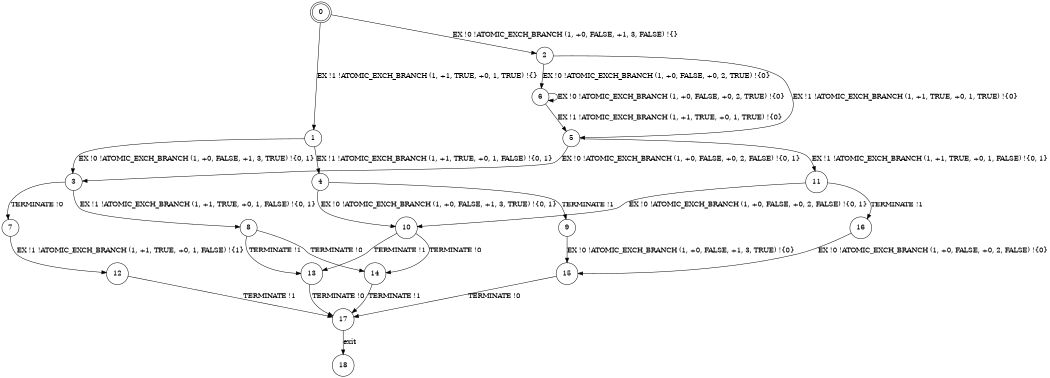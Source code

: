 digraph BCG {
size = "7, 10.5";
center = TRUE;
node [shape = circle];
0 [peripheries = 2];
0 -> 1 [label = "EX !1 !ATOMIC_EXCH_BRANCH (1, +1, TRUE, +0, 1, TRUE) !{}"];
0 -> 2 [label = "EX !0 !ATOMIC_EXCH_BRANCH (1, +0, FALSE, +1, 3, FALSE) !{}"];
1 -> 3 [label = "EX !0 !ATOMIC_EXCH_BRANCH (1, +0, FALSE, +1, 3, TRUE) !{0, 1}"];
1 -> 4 [label = "EX !1 !ATOMIC_EXCH_BRANCH (1, +1, TRUE, +0, 1, FALSE) !{0, 1}"];
2 -> 5 [label = "EX !1 !ATOMIC_EXCH_BRANCH (1, +1, TRUE, +0, 1, TRUE) !{0}"];
2 -> 6 [label = "EX !0 !ATOMIC_EXCH_BRANCH (1, +0, FALSE, +0, 2, TRUE) !{0}"];
3 -> 7 [label = "TERMINATE !0"];
3 -> 8 [label = "EX !1 !ATOMIC_EXCH_BRANCH (1, +1, TRUE, +0, 1, FALSE) !{0, 1}"];
4 -> 9 [label = "TERMINATE !1"];
4 -> 10 [label = "EX !0 !ATOMIC_EXCH_BRANCH (1, +0, FALSE, +1, 3, TRUE) !{0, 1}"];
5 -> 11 [label = "EX !1 !ATOMIC_EXCH_BRANCH (1, +1, TRUE, +0, 1, FALSE) !{0, 1}"];
5 -> 3 [label = "EX !0 !ATOMIC_EXCH_BRANCH (1, +0, FALSE, +0, 2, FALSE) !{0, 1}"];
6 -> 5 [label = "EX !1 !ATOMIC_EXCH_BRANCH (1, +1, TRUE, +0, 1, TRUE) !{0}"];
6 -> 6 [label = "EX !0 !ATOMIC_EXCH_BRANCH (1, +0, FALSE, +0, 2, TRUE) !{0}"];
7 -> 12 [label = "EX !1 !ATOMIC_EXCH_BRANCH (1, +1, TRUE, +0, 1, FALSE) !{1}"];
8 -> 13 [label = "TERMINATE !1"];
8 -> 14 [label = "TERMINATE !0"];
9 -> 15 [label = "EX !0 !ATOMIC_EXCH_BRANCH (1, +0, FALSE, +1, 3, TRUE) !{0}"];
10 -> 13 [label = "TERMINATE !1"];
10 -> 14 [label = "TERMINATE !0"];
11 -> 16 [label = "TERMINATE !1"];
11 -> 10 [label = "EX !0 !ATOMIC_EXCH_BRANCH (1, +0, FALSE, +0, 2, FALSE) !{0, 1}"];
12 -> 17 [label = "TERMINATE !1"];
13 -> 17 [label = "TERMINATE !0"];
14 -> 17 [label = "TERMINATE !1"];
15 -> 17 [label = "TERMINATE !0"];
16 -> 15 [label = "EX !0 !ATOMIC_EXCH_BRANCH (1, +0, FALSE, +0, 2, FALSE) !{0}"];
17 -> 18 [label = "exit"];
}
